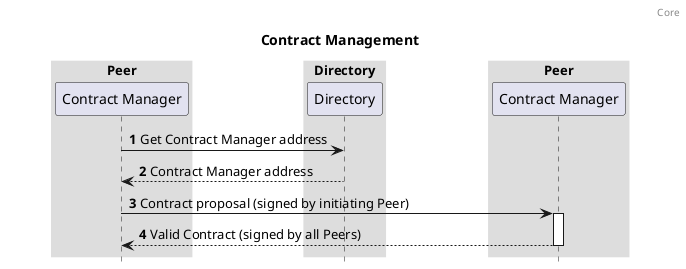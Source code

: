@startuml

autonumber
header: Core
title: Contract Management

box "Peer"
  participant "Contract Manager" as cm1
end box
box "Directory"
  participant "Directory" as directory
end box
box "Peer"
  participant "Contract Manager" as cm2
end box

cm1 -> directory: Get Contract Manager address
return Contract Manager address
cm1 -> cm2 ++ : Contract proposal (signed by initiating Peer)

return Valid Contract (signed by all Peers)

skinparam sequenceBoxBorderColor #transparent
skinparam boxPadding 50
hide footbox
@enduml
